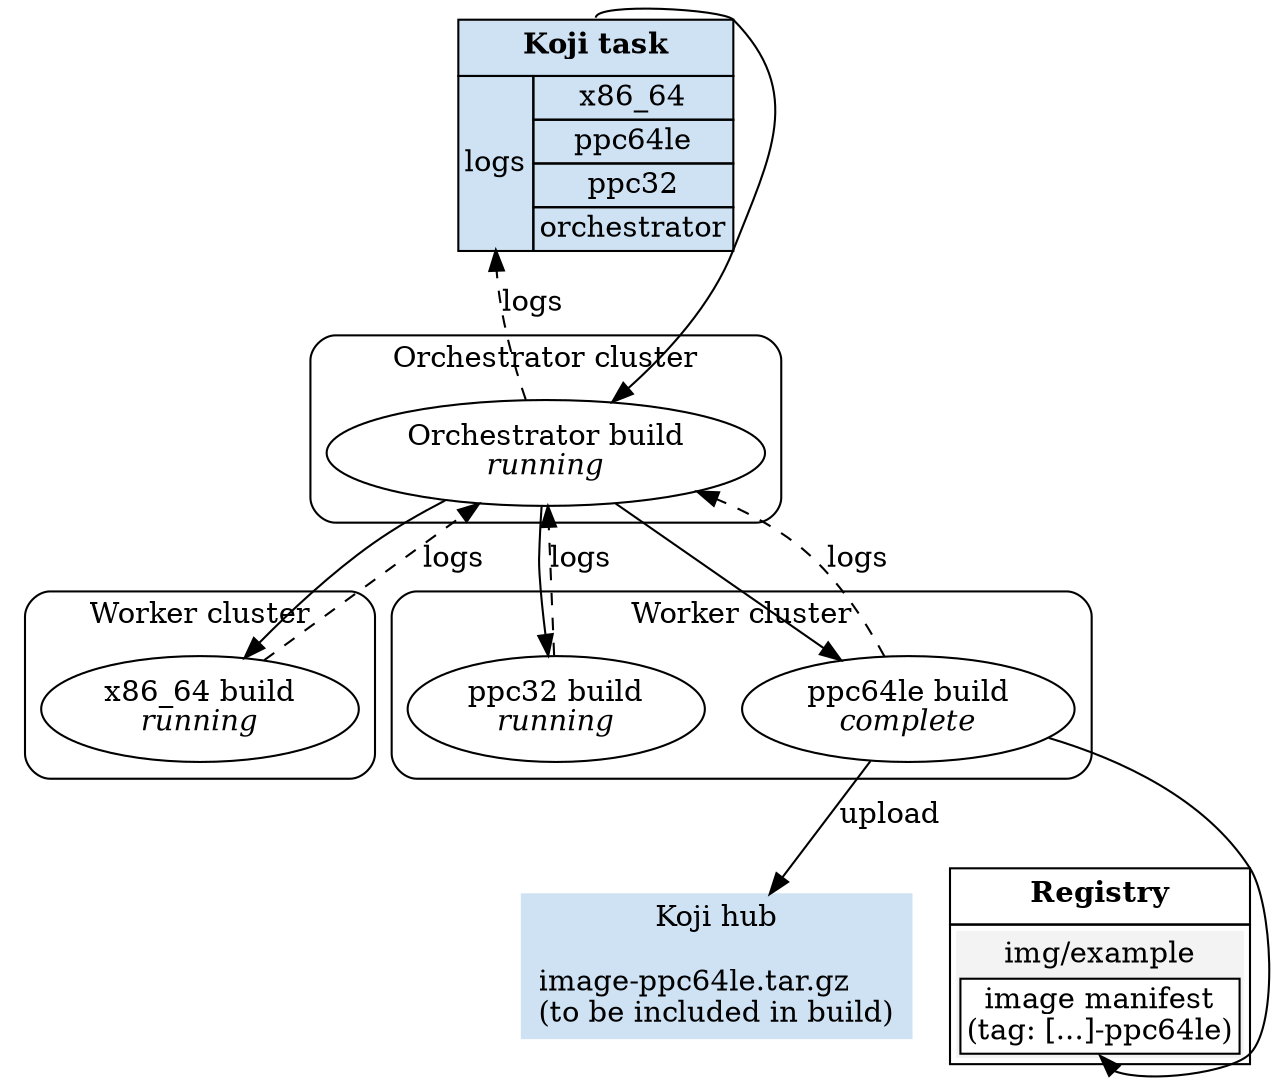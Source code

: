 digraph G {
    koji_task [shape=none, margin=0, label=<
               <TABLE BGCOLOR="#cfe2f3" BORDER="0" CELLSPACING="0" CELLBORDER="1">
                 <TR><TD PORT="main" COLSPAN="2" CELLPADDING="5"><B>Koji task</B></TD></TR>
                 <TR><TD PORT="logs" BORDER="1" ROWSPAN="4">logs</TD><TD>x86_64</TD></TR>
                 <TR><TD PORT="ppc64le">ppc64le</TD></TR>
                 <TR><TD>ppc32</TD></TR>
                 <TR><TD>orchestrator</TD></TR>
               </TABLE>>];

    koji_hub [shape=box, style=filled, color="#cfe2f3",
              label="Koji hub\n\nimage-ppc64le.tar.gz\l(to be included in build)"];

    registry [shape=none, margin=0, label=<
              <TABLE BORDER="0" CELLSPACING="0" CELLBORDER="1">
                <TR><TD CELLPADDING="5"><B>Registry</B></TD></TR>
                <TR><TD><TABLE BGCOLOR="#f3f3f3" BORDER="0" CELLSPACING="2" CELLBORDER="1">
                          <TR><TD BORDER="0">img/example</TD></TR>
                          <TR><TD BGCOLOR="#ffffff" PORT="ppc64le">image manifest<BR/>(tag: [...]-ppc64le)</TD></TR>
                         </TABLE></TD></TR>
              </TABLE>>];

    subgraph cluster_orchestrator {
        style=rounded;
        label="Orchestrator cluster";
        orchestrator_build [label=<Orchestrator build<br/><i>running</i>>];
        orchestrator_build;
    }

    subgraph cluster_worker1 {
        style=rounded;
        label="Worker cluster";
        x86_64_build [label=<x86_64 build<br/><i>running</i>>];
    }

    subgraph cluster_worker2 {
        style=rounded;
        label="Worker cluster";

        ppc32_build [label=<ppc32 build<br/><i>running</i>>];

        ppc64le_build [label=<ppc64le build<br/><i>complete</i>>];
    }

    koji_task:main -> orchestrator_build;
    orchestrator_build -> koji_task:logs [style=dashed, label=logs];
    {x86_64_build, ppc64le_build, ppc32_build} ->
        orchestrator_build [style=dashed, label=logs];
    orchestrator_build -> {x86_64_build ppc64le_build ppc32_build};
    ppc64le_build -> koji_hub [label=upload];
    ppc64le_build -> registry:ppc64le;
}
